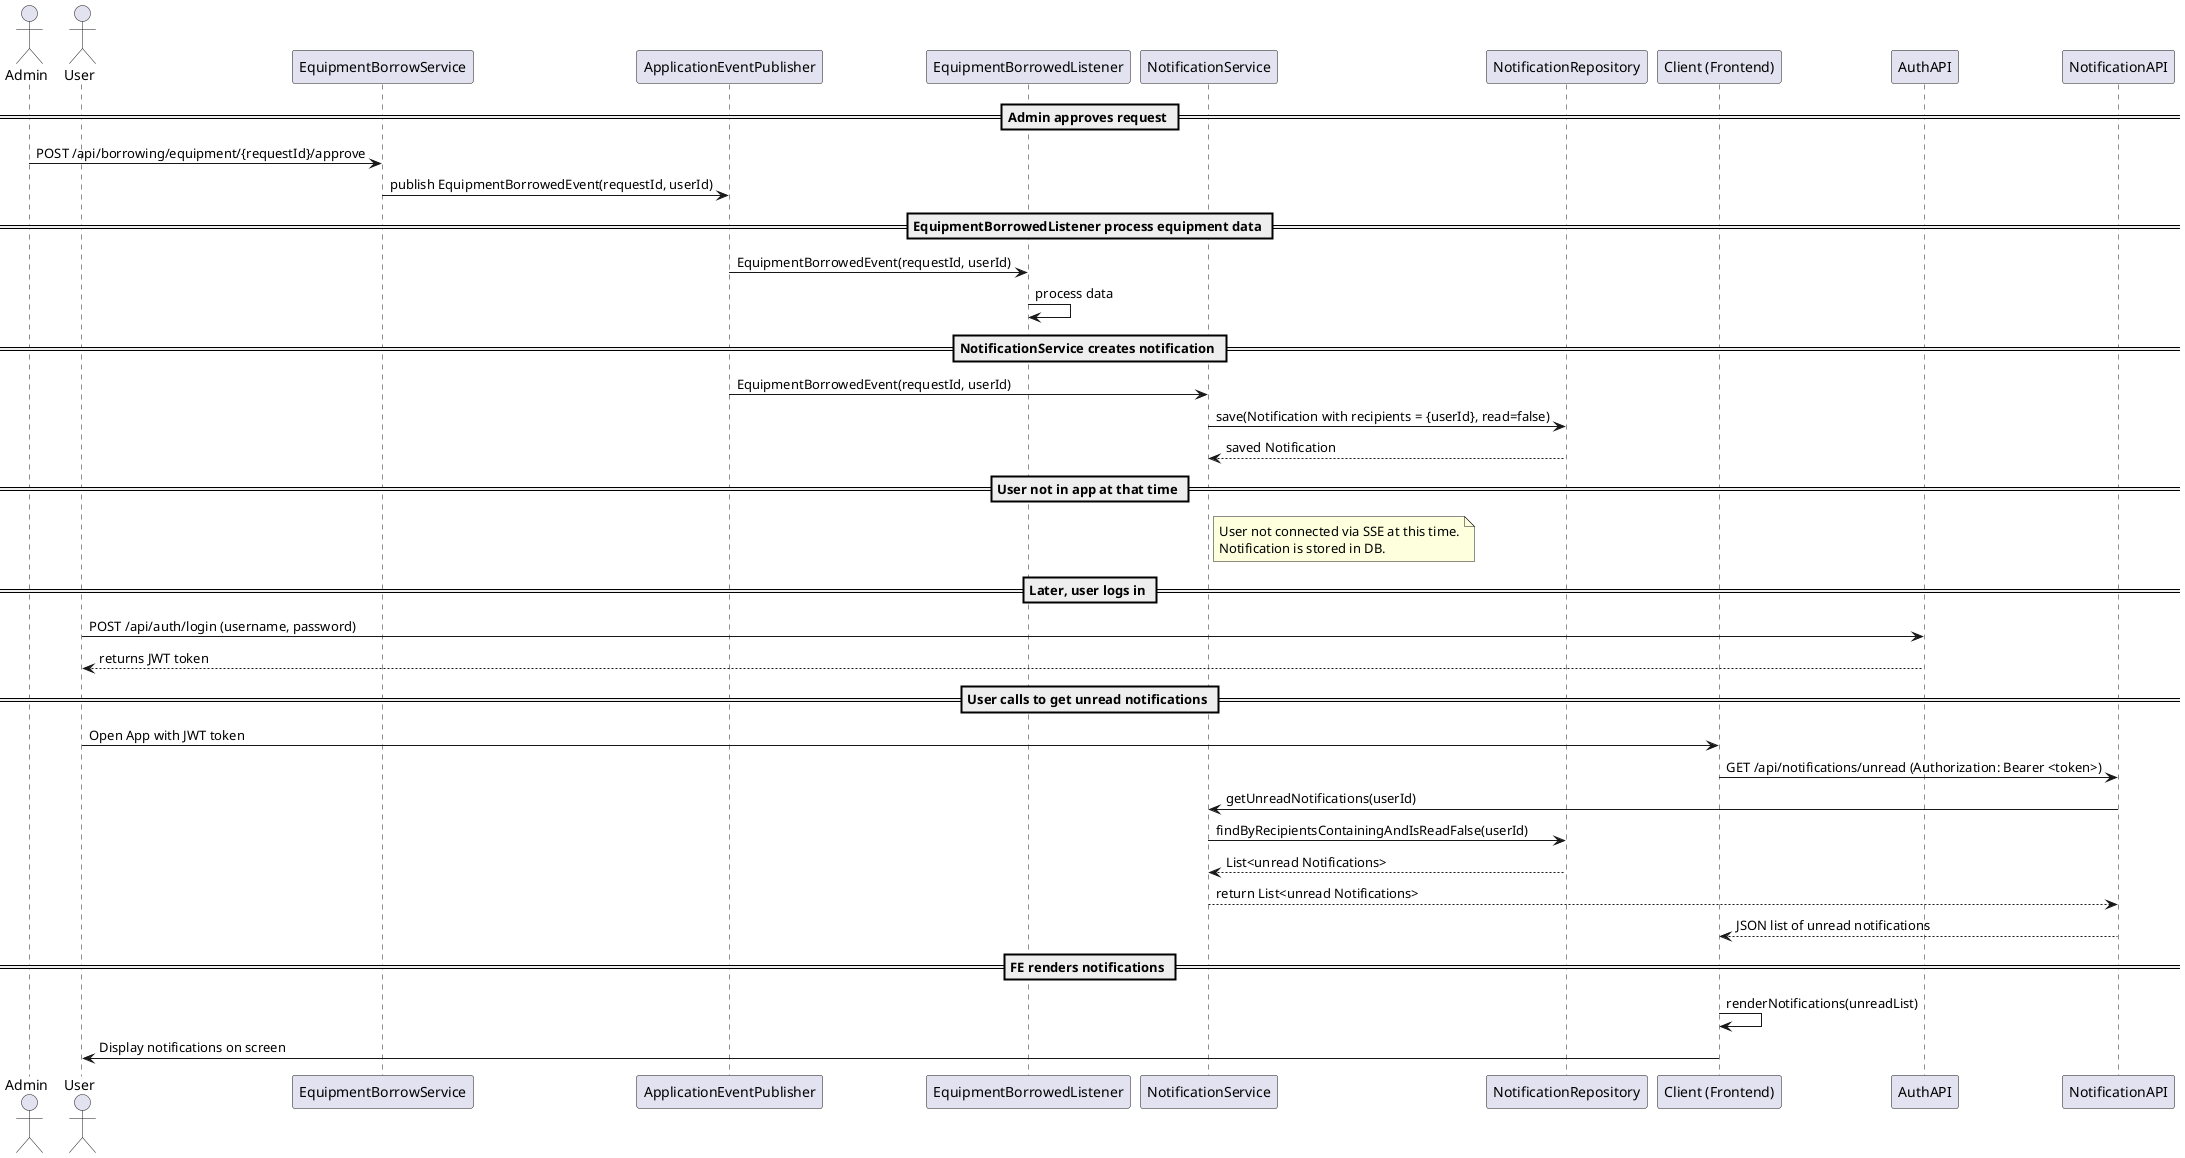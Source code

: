 @startuml
actor "Admin" as A
actor "User" as U
participant "EquipmentBorrowService" as BS
participant "ApplicationEventPublisher" as AEP
participant "EquipmentBorrowedListener" as EL
participant "NotificationService" as NS
participant "NotificationRepository" as NR
participant "Client (Frontend)" as FE
participant "AuthAPI" as Auth
participant "NotificationAPI" as NAPI

== Admin approves request ==
A -> BS: POST /api/borrowing/equipment/{requestId}/approve
BS -> AEP: publish EquipmentBorrowedEvent(requestId, userId)

== EquipmentBorrowedListener process equipment data ==
AEP -> EL: EquipmentBorrowedEvent(requestId, userId)
EL -> EL : process data
== NotificationService creates notification ==
AEP -> NS: EquipmentBorrowedEvent(requestId, userId)
NS -> NR: save(Notification with recipients = {userId}, read=false)
NR --> NS: saved Notification

== User not in app at that time ==
note right of NS
User not connected via SSE at this time.
Notification is stored in DB.
end note

== Later, user logs in ==
U -> Auth: POST /api/auth/login (username, password)
Auth --> U: returns JWT token

== User calls to get unread notifications ==
U -> FE: Open App with JWT token
FE -> NAPI: GET /api/notifications/unread (Authorization: Bearer <token>)
NAPI -> NS: getUnreadNotifications(userId)
NS -> NR: findByRecipientsContainingAndIsReadFalse(userId)
NR --> NS: List<unread Notifications>
NS --> NAPI: return List<unread Notifications>
NAPI --> FE: JSON list of unread notifications

== FE renders notifications ==
FE -> FE: renderNotifications(unreadList)
FE -> U: Display notifications on screen

@enduml
